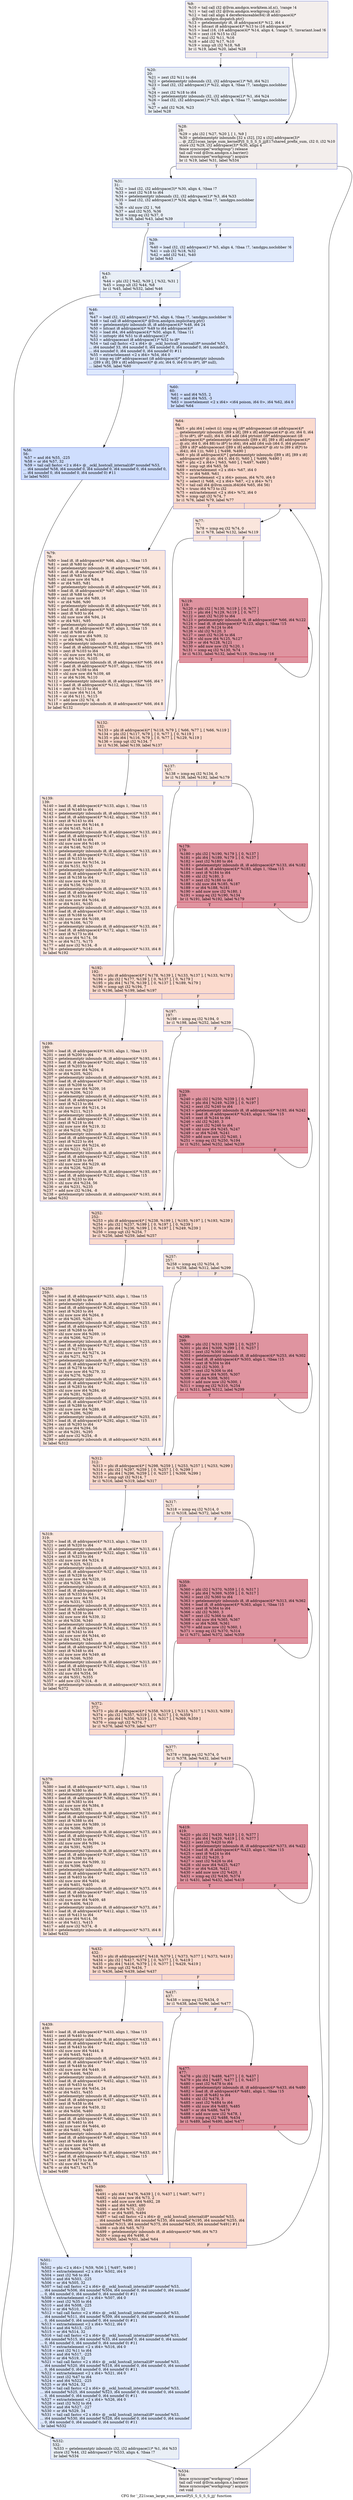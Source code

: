 digraph "CFG for '_Z21scan_large_sum_kernelPjS_S_S_S_S_jjj' function" {
	label="CFG for '_Z21scan_large_sum_kernelPjS_S_S_S_S_jjj' function";

	Node0x5ccd850 [shape=record,color="#3d50c3ff", style=filled, fillcolor="#e3d9d370",label="{%9:\l  %10 = tail call i32 @llvm.amdgcn.workitem.id.x(), !range !4\l  %11 = tail call i32 @llvm.amdgcn.workgroup.id.x()\l  %12 = tail call align 4 dereferenceable(64) i8 addrspace(4)*\l... @llvm.amdgcn.dispatch.ptr()\l  %13 = getelementptr i8, i8 addrspace(4)* %12, i64 4\l  %14 = bitcast i8 addrspace(4)* %13 to i16 addrspace(4)*\l  %15 = load i16, i16 addrspace(4)* %14, align 4, !range !5, !invariant.load !6\l  %16 = zext i16 %15 to i32\l  %17 = mul i32 %11, %16\l  %18 = add i32 %17, %10\l  %19 = icmp ult i32 %18, %8\l  br i1 %19, label %20, label %28\l|{<s0>T|<s1>F}}"];
	Node0x5ccd850:s0 -> Node0x5ccf860;
	Node0x5ccd850:s1 -> Node0x5ccf8f0;
	Node0x5ccf860 [shape=record,color="#3d50c3ff", style=filled, fillcolor="#cedaeb70",label="{%20:\l20:                                               \l  %21 = zext i32 %11 to i64\l  %22 = getelementptr inbounds i32, i32 addrspace(1)* %0, i64 %21\l  %23 = load i32, i32 addrspace(1)* %22, align 4, !tbaa !7, !amdgpu.noclobber\l... !6\l  %24 = zext i32 %18 to i64\l  %25 = getelementptr inbounds i32, i32 addrspace(1)* %1, i64 %24\l  %26 = load i32, i32 addrspace(1)* %25, align 4, !tbaa !7, !amdgpu.noclobber\l... !6\l  %27 = add i32 %26, %23\l  br label %28\l}"];
	Node0x5ccf860 -> Node0x5ccf8f0;
	Node0x5ccf8f0 [shape=record,color="#3d50c3ff", style=filled, fillcolor="#e3d9d370",label="{%28:\l28:                                               \l  %29 = phi i32 [ %27, %20 ], [ 1, %9 ]\l  %30 = getelementptr inbounds [32 x i32], [32 x i32] addrspace(3)*\l... @_ZZ21scan_large_sum_kernelPjS_S_S_S_S_jjjE17shared_prefix_sum, i32 0, i32 %10\l  store i32 %29, i32 addrspace(3)* %30, align 4\l  fence syncscope(\"workgroup\") release\l  tail call void @llvm.amdgcn.s.barrier()\l  fence syncscope(\"workgroup\") acquire\l  br i1 %19, label %31, label %534\l|{<s0>T|<s1>F}}"];
	Node0x5ccf8f0:s0 -> Node0x5cd11c0;
	Node0x5ccf8f0:s1 -> Node0x5cd1210;
	Node0x5cd11c0 [shape=record,color="#3d50c3ff", style=filled, fillcolor="#cedaeb70",label="{%31:\l31:                                               \l  %32 = load i32, i32 addrspace(3)* %30, align 4, !tbaa !7\l  %33 = zext i32 %18 to i64\l  %34 = getelementptr inbounds i32, i32 addrspace(1)* %3, i64 %33\l  %35 = load i32, i32 addrspace(1)* %34, align 4, !tbaa !7, !amdgpu.noclobber\l... !6\l  %36 = shl nuw i32 1, %6\l  %37 = and i32 %35, %36\l  %38 = icmp eq i32 %37, 0\l  br i1 %38, label %43, label %39\l|{<s0>T|<s1>F}}"];
	Node0x5cd11c0:s0 -> Node0x5cd1830;
	Node0x5cd11c0:s1 -> Node0x5cd18c0;
	Node0x5cd18c0 [shape=record,color="#3d50c3ff", style=filled, fillcolor="#bbd1f870",label="{%39:\l39:                                               \l  %40 = load i32, i32 addrspace(1)* %5, align 4, !tbaa !7, !amdgpu.noclobber !6\l  %41 = sub i32 %18, %32\l  %42 = add i32 %41, %40\l  br label %43\l}"];
	Node0x5cd18c0 -> Node0x5cd1830;
	Node0x5cd1830 [shape=record,color="#3d50c3ff", style=filled, fillcolor="#cedaeb70",label="{%43:\l43:                                               \l  %44 = phi i32 [ %42, %39 ], [ %32, %31 ]\l  %45 = icmp ult i32 %44, %8\l  br i1 %45, label %532, label %46\l|{<s0>T|<s1>F}}"];
	Node0x5cd1830:s0 -> Node0x5cd1ce0;
	Node0x5cd1830:s1 -> Node0x5cd1d30;
	Node0x5cd1d30 [shape=record,color="#3d50c3ff", style=filled, fillcolor="#b2ccfb70",label="{%46:\l46:                                               \l  %47 = load i32, i32 addrspace(1)* %5, align 4, !tbaa !7, !amdgpu.noclobber !6\l  %48 = tail call i8 addrspace(4)* @llvm.amdgcn.implicitarg.ptr()\l  %49 = getelementptr inbounds i8, i8 addrspace(4)* %48, i64 24\l  %50 = bitcast i8 addrspace(4)* %49 to i64 addrspace(4)*\l  %51 = load i64, i64 addrspace(4)* %50, align 8, !tbaa !11\l  %52 = inttoptr i64 %51 to i8 addrspace(1)*\l  %53 = addrspacecast i8 addrspace(1)* %52 to i8*\l  %54 = tail call fastcc \<2 x i64\> @__ockl_hostcall_internal(i8* noundef %53,\l... i64 noundef 33, i64 noundef 0, i64 noundef 0, i64 noundef 0, i64 noundef 0,\l... i64 noundef 0, i64 noundef 0, i64 noundef 0) #11\l  %55 = extractelement \<2 x i64\> %54, i64 0\l  br i1 icmp eq (i8* addrspacecast (i8 addrspace(4)* getelementptr inbounds\l... ([89 x i8], [89 x i8] addrspace(4)* @.str, i64 0, i64 0) to i8*), i8* null),\l... label %56, label %60\l|{<s0>T|<s1>F}}"];
	Node0x5cd1d30:s0 -> Node0x5cd2ce0;
	Node0x5cd1d30:s1 -> Node0x5cd36d0;
	Node0x5cd2ce0 [shape=record,color="#3d50c3ff", style=filled, fillcolor="#93b5fe70",label="{%56:\l56:                                               \l  %57 = and i64 %55, -225\l  %58 = or i64 %57, 32\l  %59 = tail call fastcc \<2 x i64\> @__ockl_hostcall_internal(i8* noundef %53,\l... i64 noundef %58, i64 noundef 0, i64 noundef 0, i64 noundef 0, i64 noundef 0,\l... i64 noundef 0, i64 noundef 0, i64 noundef 0) #11\l  br label %501\l}"];
	Node0x5cd2ce0 -> Node0x5cd3990;
	Node0x5cd36d0 [shape=record,color="#3d50c3ff", style=filled, fillcolor="#93b5fe70",label="{%60:\l60:                                               \l  %61 = and i64 %55, 2\l  %62 = and i64 %55, -3\l  %63 = insertelement \<2 x i64\> \<i64 poison, i64 0\>, i64 %62, i64 0\l  br label %64\l}"];
	Node0x5cd36d0 -> Node0x5cd4530;
	Node0x5cd4530 [shape=record,color="#3d50c3ff", style=filled, fillcolor="#f7ac8e70",label="{%64:\l64:                                               \l  %65 = phi i64 [ select (i1 icmp eq (i8* addrspacecast (i8 addrspace(4)*\l... getelementptr inbounds ([89 x i8], [89 x i8] addrspace(4)* @.str, i64 0, i64\l... 0) to i8*), i8* null), i64 0, i64 add (i64 ptrtoint (i8* addrspacecast (i8\l... addrspace(4)* getelementptr inbounds ([89 x i8], [89 x i8] addrspace(4)*\l... @.str, i64 0, i64 88) to i8*) to i64), i64 add (i64 sub (i64 0, i64 ptrtoint\l... ([89 x i8]* addrspacecast ([89 x i8] addrspace(4)* @.str to [89 x i8]*) to\l... i64)), i64 1))), %60 ], [ %498, %490 ]\l  %66 = phi i8 addrspace(4)* [ getelementptr inbounds ([89 x i8], [89 x i8]\l... addrspace(4)* @.str, i64 0, i64 0), %60 ], [ %499, %490 ]\l  %67 = phi \<2 x i64\> [ %63, %60 ], [ %497, %490 ]\l  %68 = icmp ugt i64 %65, 56\l  %69 = extractelement \<2 x i64\> %67, i64 0\l  %70 = or i64 %69, %61\l  %71 = insertelement \<2 x i64\> poison, i64 %70, i64 0\l  %72 = select i1 %68, \<2 x i64\> %67, \<2 x i64\> %71\l  %73 = tail call i64 @llvm.umin.i64(i64 %65, i64 56)\l  %74 = trunc i64 %73 to i32\l  %75 = extractelement \<2 x i64\> %72, i64 0\l  %76 = icmp ugt i32 %74, 7\l  br i1 %76, label %79, label %77\l|{<s0>T|<s1>F}}"];
	Node0x5cd4530:s0 -> Node0x5cd56b0;
	Node0x5cd4530:s1 -> Node0x5cd5740;
	Node0x5cd5740 [shape=record,color="#3d50c3ff", style=filled, fillcolor="#f3c7b170",label="{%77:\l77:                                               \l  %78 = icmp eq i32 %74, 0\l  br i1 %78, label %132, label %119\l|{<s0>T|<s1>F}}"];
	Node0x5cd5740:s0 -> Node0x5cd5910;
	Node0x5cd5740:s1 -> Node0x5cd5960;
	Node0x5cd56b0 [shape=record,color="#3d50c3ff", style=filled, fillcolor="#f3c7b170",label="{%79:\l79:                                               \l  %80 = load i8, i8 addrspace(4)* %66, align 1, !tbaa !15\l  %81 = zext i8 %80 to i64\l  %82 = getelementptr inbounds i8, i8 addrspace(4)* %66, i64 1\l  %83 = load i8, i8 addrspace(4)* %82, align 1, !tbaa !15\l  %84 = zext i8 %83 to i64\l  %85 = shl nuw nsw i64 %84, 8\l  %86 = or i64 %85, %81\l  %87 = getelementptr inbounds i8, i8 addrspace(4)* %66, i64 2\l  %88 = load i8, i8 addrspace(4)* %87, align 1, !tbaa !15\l  %89 = zext i8 %88 to i64\l  %90 = shl nuw nsw i64 %89, 16\l  %91 = or i64 %86, %90\l  %92 = getelementptr inbounds i8, i8 addrspace(4)* %66, i64 3\l  %93 = load i8, i8 addrspace(4)* %92, align 1, !tbaa !15\l  %94 = zext i8 %93 to i64\l  %95 = shl nuw nsw i64 %94, 24\l  %96 = or i64 %91, %95\l  %97 = getelementptr inbounds i8, i8 addrspace(4)* %66, i64 4\l  %98 = load i8, i8 addrspace(4)* %97, align 1, !tbaa !15\l  %99 = zext i8 %98 to i64\l  %100 = shl nuw nsw i64 %99, 32\l  %101 = or i64 %96, %100\l  %102 = getelementptr inbounds i8, i8 addrspace(4)* %66, i64 5\l  %103 = load i8, i8 addrspace(4)* %102, align 1, !tbaa !15\l  %104 = zext i8 %103 to i64\l  %105 = shl nuw nsw i64 %104, 40\l  %106 = or i64 %101, %105\l  %107 = getelementptr inbounds i8, i8 addrspace(4)* %66, i64 6\l  %108 = load i8, i8 addrspace(4)* %107, align 1, !tbaa !15\l  %109 = zext i8 %108 to i64\l  %110 = shl nuw nsw i64 %109, 48\l  %111 = or i64 %106, %110\l  %112 = getelementptr inbounds i8, i8 addrspace(4)* %66, i64 7\l  %113 = load i8, i8 addrspace(4)* %112, align 1, !tbaa !15\l  %114 = zext i8 %113 to i64\l  %115 = shl nuw i64 %114, 56\l  %116 = or i64 %111, %115\l  %117 = add nsw i32 %74, -8\l  %118 = getelementptr inbounds i8, i8 addrspace(4)* %66, i64 8\l  br label %132\l}"];
	Node0x5cd56b0 -> Node0x5cd5910;
	Node0x5cd5960 [shape=record,color="#b70d28ff", style=filled, fillcolor="#b70d2870",label="{%119:\l119:                                              \l  %120 = phi i32 [ %130, %119 ], [ 0, %77 ]\l  %121 = phi i64 [ %129, %119 ], [ 0, %77 ]\l  %122 = zext i32 %120 to i64\l  %123 = getelementptr inbounds i8, i8 addrspace(4)* %66, i64 %122\l  %124 = load i8, i8 addrspace(4)* %123, align 1, !tbaa !15\l  %125 = zext i8 %124 to i64\l  %126 = shl i32 %120, 3\l  %127 = zext i32 %126 to i64\l  %128 = shl nuw i64 %125, %127\l  %129 = or i64 %128, %121\l  %130 = add nuw nsw i32 %120, 1\l  %131 = icmp eq i32 %130, %74\l  br i1 %131, label %132, label %119, !llvm.loop !16\l|{<s0>T|<s1>F}}"];
	Node0x5cd5960:s0 -> Node0x5cd5910;
	Node0x5cd5960:s1 -> Node0x5cd5960;
	Node0x5cd5910 [shape=record,color="#3d50c3ff", style=filled, fillcolor="#f7ac8e70",label="{%132:\l132:                                              \l  %133 = phi i8 addrspace(4)* [ %118, %79 ], [ %66, %77 ], [ %66, %119 ]\l  %134 = phi i32 [ %117, %79 ], [ 0, %77 ], [ 0, %119 ]\l  %135 = phi i64 [ %116, %79 ], [ 0, %77 ], [ %129, %119 ]\l  %136 = icmp ugt i32 %134, 7\l  br i1 %136, label %139, label %137\l|{<s0>T|<s1>F}}"];
	Node0x5cd5910:s0 -> Node0x5cd8820;
	Node0x5cd5910:s1 -> Node0x5cd8870;
	Node0x5cd8870 [shape=record,color="#3d50c3ff", style=filled, fillcolor="#f3c7b170",label="{%137:\l137:                                              \l  %138 = icmp eq i32 %134, 0\l  br i1 %138, label %192, label %179\l|{<s0>T|<s1>F}}"];
	Node0x5cd8870:s0 -> Node0x5cd8a40;
	Node0x5cd8870:s1 -> Node0x5cd8a90;
	Node0x5cd8820 [shape=record,color="#3d50c3ff", style=filled, fillcolor="#f3c7b170",label="{%139:\l139:                                              \l  %140 = load i8, i8 addrspace(4)* %133, align 1, !tbaa !15\l  %141 = zext i8 %140 to i64\l  %142 = getelementptr inbounds i8, i8 addrspace(4)* %133, i64 1\l  %143 = load i8, i8 addrspace(4)* %142, align 1, !tbaa !15\l  %144 = zext i8 %143 to i64\l  %145 = shl nuw nsw i64 %144, 8\l  %146 = or i64 %145, %141\l  %147 = getelementptr inbounds i8, i8 addrspace(4)* %133, i64 2\l  %148 = load i8, i8 addrspace(4)* %147, align 1, !tbaa !15\l  %149 = zext i8 %148 to i64\l  %150 = shl nuw nsw i64 %149, 16\l  %151 = or i64 %146, %150\l  %152 = getelementptr inbounds i8, i8 addrspace(4)* %133, i64 3\l  %153 = load i8, i8 addrspace(4)* %152, align 1, !tbaa !15\l  %154 = zext i8 %153 to i64\l  %155 = shl nuw nsw i64 %154, 24\l  %156 = or i64 %151, %155\l  %157 = getelementptr inbounds i8, i8 addrspace(4)* %133, i64 4\l  %158 = load i8, i8 addrspace(4)* %157, align 1, !tbaa !15\l  %159 = zext i8 %158 to i64\l  %160 = shl nuw nsw i64 %159, 32\l  %161 = or i64 %156, %160\l  %162 = getelementptr inbounds i8, i8 addrspace(4)* %133, i64 5\l  %163 = load i8, i8 addrspace(4)* %162, align 1, !tbaa !15\l  %164 = zext i8 %163 to i64\l  %165 = shl nuw nsw i64 %164, 40\l  %166 = or i64 %161, %165\l  %167 = getelementptr inbounds i8, i8 addrspace(4)* %133, i64 6\l  %168 = load i8, i8 addrspace(4)* %167, align 1, !tbaa !15\l  %169 = zext i8 %168 to i64\l  %170 = shl nuw nsw i64 %169, 48\l  %171 = or i64 %166, %170\l  %172 = getelementptr inbounds i8, i8 addrspace(4)* %133, i64 7\l  %173 = load i8, i8 addrspace(4)* %172, align 1, !tbaa !15\l  %174 = zext i8 %173 to i64\l  %175 = shl nuw i64 %174, 56\l  %176 = or i64 %171, %175\l  %177 = add nsw i32 %134, -8\l  %178 = getelementptr inbounds i8, i8 addrspace(4)* %133, i64 8\l  br label %192\l}"];
	Node0x5cd8820 -> Node0x5cd8a40;
	Node0x5cd8a90 [shape=record,color="#b70d28ff", style=filled, fillcolor="#b70d2870",label="{%179:\l179:                                              \l  %180 = phi i32 [ %190, %179 ], [ 0, %137 ]\l  %181 = phi i64 [ %189, %179 ], [ 0, %137 ]\l  %182 = zext i32 %180 to i64\l  %183 = getelementptr inbounds i8, i8 addrspace(4)* %133, i64 %182\l  %184 = load i8, i8 addrspace(4)* %183, align 1, !tbaa !15\l  %185 = zext i8 %184 to i64\l  %186 = shl i32 %180, 3\l  %187 = zext i32 %186 to i64\l  %188 = shl nuw i64 %185, %187\l  %189 = or i64 %188, %181\l  %190 = add nuw nsw i32 %180, 1\l  %191 = icmp eq i32 %190, %134\l  br i1 %191, label %192, label %179\l|{<s0>T|<s1>F}}"];
	Node0x5cd8a90:s0 -> Node0x5cd8a40;
	Node0x5cd8a90:s1 -> Node0x5cd8a90;
	Node0x5cd8a40 [shape=record,color="#3d50c3ff", style=filled, fillcolor="#f7ac8e70",label="{%192:\l192:                                              \l  %193 = phi i8 addrspace(4)* [ %178, %139 ], [ %133, %137 ], [ %133, %179 ]\l  %194 = phi i32 [ %177, %139 ], [ 0, %137 ], [ 0, %179 ]\l  %195 = phi i64 [ %176, %139 ], [ 0, %137 ], [ %189, %179 ]\l  %196 = icmp ugt i32 %194, 7\l  br i1 %196, label %199, label %197\l|{<s0>T|<s1>F}}"];
	Node0x5cd8a40:s0 -> Node0x5cdab20;
	Node0x5cd8a40:s1 -> Node0x5cdab70;
	Node0x5cdab70 [shape=record,color="#3d50c3ff", style=filled, fillcolor="#f3c7b170",label="{%197:\l197:                                              \l  %198 = icmp eq i32 %194, 0\l  br i1 %198, label %252, label %239\l|{<s0>T|<s1>F}}"];
	Node0x5cdab70:s0 -> Node0x5cdad00;
	Node0x5cdab70:s1 -> Node0x5cdad50;
	Node0x5cdab20 [shape=record,color="#3d50c3ff", style=filled, fillcolor="#f3c7b170",label="{%199:\l199:                                              \l  %200 = load i8, i8 addrspace(4)* %193, align 1, !tbaa !15\l  %201 = zext i8 %200 to i64\l  %202 = getelementptr inbounds i8, i8 addrspace(4)* %193, i64 1\l  %203 = load i8, i8 addrspace(4)* %202, align 1, !tbaa !15\l  %204 = zext i8 %203 to i64\l  %205 = shl nuw nsw i64 %204, 8\l  %206 = or i64 %205, %201\l  %207 = getelementptr inbounds i8, i8 addrspace(4)* %193, i64 2\l  %208 = load i8, i8 addrspace(4)* %207, align 1, !tbaa !15\l  %209 = zext i8 %208 to i64\l  %210 = shl nuw nsw i64 %209, 16\l  %211 = or i64 %206, %210\l  %212 = getelementptr inbounds i8, i8 addrspace(4)* %193, i64 3\l  %213 = load i8, i8 addrspace(4)* %212, align 1, !tbaa !15\l  %214 = zext i8 %213 to i64\l  %215 = shl nuw nsw i64 %214, 24\l  %216 = or i64 %211, %215\l  %217 = getelementptr inbounds i8, i8 addrspace(4)* %193, i64 4\l  %218 = load i8, i8 addrspace(4)* %217, align 1, !tbaa !15\l  %219 = zext i8 %218 to i64\l  %220 = shl nuw nsw i64 %219, 32\l  %221 = or i64 %216, %220\l  %222 = getelementptr inbounds i8, i8 addrspace(4)* %193, i64 5\l  %223 = load i8, i8 addrspace(4)* %222, align 1, !tbaa !15\l  %224 = zext i8 %223 to i64\l  %225 = shl nuw nsw i64 %224, 40\l  %226 = or i64 %221, %225\l  %227 = getelementptr inbounds i8, i8 addrspace(4)* %193, i64 6\l  %228 = load i8, i8 addrspace(4)* %227, align 1, !tbaa !15\l  %229 = zext i8 %228 to i64\l  %230 = shl nuw nsw i64 %229, 48\l  %231 = or i64 %226, %230\l  %232 = getelementptr inbounds i8, i8 addrspace(4)* %193, i64 7\l  %233 = load i8, i8 addrspace(4)* %232, align 1, !tbaa !15\l  %234 = zext i8 %233 to i64\l  %235 = shl nuw i64 %234, 56\l  %236 = or i64 %231, %235\l  %237 = add nsw i32 %194, -8\l  %238 = getelementptr inbounds i8, i8 addrspace(4)* %193, i64 8\l  br label %252\l}"];
	Node0x5cdab20 -> Node0x5cdad00;
	Node0x5cdad50 [shape=record,color="#b70d28ff", style=filled, fillcolor="#b70d2870",label="{%239:\l239:                                              \l  %240 = phi i32 [ %250, %239 ], [ 0, %197 ]\l  %241 = phi i64 [ %249, %239 ], [ 0, %197 ]\l  %242 = zext i32 %240 to i64\l  %243 = getelementptr inbounds i8, i8 addrspace(4)* %193, i64 %242\l  %244 = load i8, i8 addrspace(4)* %243, align 1, !tbaa !15\l  %245 = zext i8 %244 to i64\l  %246 = shl i32 %240, 3\l  %247 = zext i32 %246 to i64\l  %248 = shl nuw i64 %245, %247\l  %249 = or i64 %248, %241\l  %250 = add nuw nsw i32 %240, 1\l  %251 = icmp eq i32 %250, %194\l  br i1 %251, label %252, label %239\l|{<s0>T|<s1>F}}"];
	Node0x5cdad50:s0 -> Node0x5cdad00;
	Node0x5cdad50:s1 -> Node0x5cdad50;
	Node0x5cdad00 [shape=record,color="#3d50c3ff", style=filled, fillcolor="#f7ac8e70",label="{%252:\l252:                                              \l  %253 = phi i8 addrspace(4)* [ %238, %199 ], [ %193, %197 ], [ %193, %239 ]\l  %254 = phi i32 [ %237, %199 ], [ 0, %197 ], [ 0, %239 ]\l  %255 = phi i64 [ %236, %199 ], [ 0, %197 ], [ %249, %239 ]\l  %256 = icmp ugt i32 %254, 7\l  br i1 %256, label %259, label %257\l|{<s0>T|<s1>F}}"];
	Node0x5cdad00:s0 -> Node0x5cd7de0;
	Node0x5cdad00:s1 -> Node0x5cd7e30;
	Node0x5cd7e30 [shape=record,color="#3d50c3ff", style=filled, fillcolor="#f3c7b170",label="{%257:\l257:                                              \l  %258 = icmp eq i32 %254, 0\l  br i1 %258, label %312, label %299\l|{<s0>T|<s1>F}}"];
	Node0x5cd7e30:s0 -> Node0x5cd7fc0;
	Node0x5cd7e30:s1 -> Node0x5cd8010;
	Node0x5cd7de0 [shape=record,color="#3d50c3ff", style=filled, fillcolor="#f3c7b170",label="{%259:\l259:                                              \l  %260 = load i8, i8 addrspace(4)* %253, align 1, !tbaa !15\l  %261 = zext i8 %260 to i64\l  %262 = getelementptr inbounds i8, i8 addrspace(4)* %253, i64 1\l  %263 = load i8, i8 addrspace(4)* %262, align 1, !tbaa !15\l  %264 = zext i8 %263 to i64\l  %265 = shl nuw nsw i64 %264, 8\l  %266 = or i64 %265, %261\l  %267 = getelementptr inbounds i8, i8 addrspace(4)* %253, i64 2\l  %268 = load i8, i8 addrspace(4)* %267, align 1, !tbaa !15\l  %269 = zext i8 %268 to i64\l  %270 = shl nuw nsw i64 %269, 16\l  %271 = or i64 %266, %270\l  %272 = getelementptr inbounds i8, i8 addrspace(4)* %253, i64 3\l  %273 = load i8, i8 addrspace(4)* %272, align 1, !tbaa !15\l  %274 = zext i8 %273 to i64\l  %275 = shl nuw nsw i64 %274, 24\l  %276 = or i64 %271, %275\l  %277 = getelementptr inbounds i8, i8 addrspace(4)* %253, i64 4\l  %278 = load i8, i8 addrspace(4)* %277, align 1, !tbaa !15\l  %279 = zext i8 %278 to i64\l  %280 = shl nuw nsw i64 %279, 32\l  %281 = or i64 %276, %280\l  %282 = getelementptr inbounds i8, i8 addrspace(4)* %253, i64 5\l  %283 = load i8, i8 addrspace(4)* %282, align 1, !tbaa !15\l  %284 = zext i8 %283 to i64\l  %285 = shl nuw nsw i64 %284, 40\l  %286 = or i64 %281, %285\l  %287 = getelementptr inbounds i8, i8 addrspace(4)* %253, i64 6\l  %288 = load i8, i8 addrspace(4)* %287, align 1, !tbaa !15\l  %289 = zext i8 %288 to i64\l  %290 = shl nuw nsw i64 %289, 48\l  %291 = or i64 %286, %290\l  %292 = getelementptr inbounds i8, i8 addrspace(4)* %253, i64 7\l  %293 = load i8, i8 addrspace(4)* %292, align 1, !tbaa !15\l  %294 = zext i8 %293 to i64\l  %295 = shl nuw i64 %294, 56\l  %296 = or i64 %291, %295\l  %297 = add nsw i32 %254, -8\l  %298 = getelementptr inbounds i8, i8 addrspace(4)* %253, i64 8\l  br label %312\l}"];
	Node0x5cd7de0 -> Node0x5cd7fc0;
	Node0x5cd8010 [shape=record,color="#b70d28ff", style=filled, fillcolor="#b70d2870",label="{%299:\l299:                                              \l  %300 = phi i32 [ %310, %299 ], [ 0, %257 ]\l  %301 = phi i64 [ %309, %299 ], [ 0, %257 ]\l  %302 = zext i32 %300 to i64\l  %303 = getelementptr inbounds i8, i8 addrspace(4)* %253, i64 %302\l  %304 = load i8, i8 addrspace(4)* %303, align 1, !tbaa !15\l  %305 = zext i8 %304 to i64\l  %306 = shl i32 %300, 3\l  %307 = zext i32 %306 to i64\l  %308 = shl nuw i64 %305, %307\l  %309 = or i64 %308, %301\l  %310 = add nuw nsw i32 %300, 1\l  %311 = icmp eq i32 %310, %254\l  br i1 %311, label %312, label %299\l|{<s0>T|<s1>F}}"];
	Node0x5cd8010:s0 -> Node0x5cd7fc0;
	Node0x5cd8010:s1 -> Node0x5cd8010;
	Node0x5cd7fc0 [shape=record,color="#3d50c3ff", style=filled, fillcolor="#f7ac8e70",label="{%312:\l312:                                              \l  %313 = phi i8 addrspace(4)* [ %298, %259 ], [ %253, %257 ], [ %253, %299 ]\l  %314 = phi i32 [ %297, %259 ], [ 0, %257 ], [ 0, %299 ]\l  %315 = phi i64 [ %296, %259 ], [ 0, %257 ], [ %309, %299 ]\l  %316 = icmp ugt i32 %314, 7\l  br i1 %316, label %319, label %317\l|{<s0>T|<s1>F}}"];
	Node0x5cd7fc0:s0 -> Node0x5cdf7c0;
	Node0x5cd7fc0:s1 -> Node0x5cdf810;
	Node0x5cdf810 [shape=record,color="#3d50c3ff", style=filled, fillcolor="#f3c7b170",label="{%317:\l317:                                              \l  %318 = icmp eq i32 %314, 0\l  br i1 %318, label %372, label %359\l|{<s0>T|<s1>F}}"];
	Node0x5cdf810:s0 -> Node0x5cdf9a0;
	Node0x5cdf810:s1 -> Node0x5cdf9f0;
	Node0x5cdf7c0 [shape=record,color="#3d50c3ff", style=filled, fillcolor="#f3c7b170",label="{%319:\l319:                                              \l  %320 = load i8, i8 addrspace(4)* %313, align 1, !tbaa !15\l  %321 = zext i8 %320 to i64\l  %322 = getelementptr inbounds i8, i8 addrspace(4)* %313, i64 1\l  %323 = load i8, i8 addrspace(4)* %322, align 1, !tbaa !15\l  %324 = zext i8 %323 to i64\l  %325 = shl nuw nsw i64 %324, 8\l  %326 = or i64 %325, %321\l  %327 = getelementptr inbounds i8, i8 addrspace(4)* %313, i64 2\l  %328 = load i8, i8 addrspace(4)* %327, align 1, !tbaa !15\l  %329 = zext i8 %328 to i64\l  %330 = shl nuw nsw i64 %329, 16\l  %331 = or i64 %326, %330\l  %332 = getelementptr inbounds i8, i8 addrspace(4)* %313, i64 3\l  %333 = load i8, i8 addrspace(4)* %332, align 1, !tbaa !15\l  %334 = zext i8 %333 to i64\l  %335 = shl nuw nsw i64 %334, 24\l  %336 = or i64 %331, %335\l  %337 = getelementptr inbounds i8, i8 addrspace(4)* %313, i64 4\l  %338 = load i8, i8 addrspace(4)* %337, align 1, !tbaa !15\l  %339 = zext i8 %338 to i64\l  %340 = shl nuw nsw i64 %339, 32\l  %341 = or i64 %336, %340\l  %342 = getelementptr inbounds i8, i8 addrspace(4)* %313, i64 5\l  %343 = load i8, i8 addrspace(4)* %342, align 1, !tbaa !15\l  %344 = zext i8 %343 to i64\l  %345 = shl nuw nsw i64 %344, 40\l  %346 = or i64 %341, %345\l  %347 = getelementptr inbounds i8, i8 addrspace(4)* %313, i64 6\l  %348 = load i8, i8 addrspace(4)* %347, align 1, !tbaa !15\l  %349 = zext i8 %348 to i64\l  %350 = shl nuw nsw i64 %349, 48\l  %351 = or i64 %346, %350\l  %352 = getelementptr inbounds i8, i8 addrspace(4)* %313, i64 7\l  %353 = load i8, i8 addrspace(4)* %352, align 1, !tbaa !15\l  %354 = zext i8 %353 to i64\l  %355 = shl nuw i64 %354, 56\l  %356 = or i64 %351, %355\l  %357 = add nsw i32 %314, -8\l  %358 = getelementptr inbounds i8, i8 addrspace(4)* %313, i64 8\l  br label %372\l}"];
	Node0x5cdf7c0 -> Node0x5cdf9a0;
	Node0x5cdf9f0 [shape=record,color="#b70d28ff", style=filled, fillcolor="#b70d2870",label="{%359:\l359:                                              \l  %360 = phi i32 [ %370, %359 ], [ 0, %317 ]\l  %361 = phi i64 [ %369, %359 ], [ 0, %317 ]\l  %362 = zext i32 %360 to i64\l  %363 = getelementptr inbounds i8, i8 addrspace(4)* %313, i64 %362\l  %364 = load i8, i8 addrspace(4)* %363, align 1, !tbaa !15\l  %365 = zext i8 %364 to i64\l  %366 = shl i32 %360, 3\l  %367 = zext i32 %366 to i64\l  %368 = shl nuw i64 %365, %367\l  %369 = or i64 %368, %361\l  %370 = add nuw nsw i32 %360, 1\l  %371 = icmp eq i32 %370, %314\l  br i1 %371, label %372, label %359\l|{<s0>T|<s1>F}}"];
	Node0x5cdf9f0:s0 -> Node0x5cdf9a0;
	Node0x5cdf9f0:s1 -> Node0x5cdf9f0;
	Node0x5cdf9a0 [shape=record,color="#3d50c3ff", style=filled, fillcolor="#f7ac8e70",label="{%372:\l372:                                              \l  %373 = phi i8 addrspace(4)* [ %358, %319 ], [ %313, %317 ], [ %313, %359 ]\l  %374 = phi i32 [ %357, %319 ], [ 0, %317 ], [ 0, %359 ]\l  %375 = phi i64 [ %356, %319 ], [ 0, %317 ], [ %369, %359 ]\l  %376 = icmp ugt i32 %374, 7\l  br i1 %376, label %379, label %377\l|{<s0>T|<s1>F}}"];
	Node0x5cdf9a0:s0 -> Node0x5ce2420;
	Node0x5cdf9a0:s1 -> Node0x5ce2470;
	Node0x5ce2470 [shape=record,color="#3d50c3ff", style=filled, fillcolor="#f3c7b170",label="{%377:\l377:                                              \l  %378 = icmp eq i32 %374, 0\l  br i1 %378, label %432, label %419\l|{<s0>T|<s1>F}}"];
	Node0x5ce2470:s0 -> Node0x5ce2600;
	Node0x5ce2470:s1 -> Node0x5ce2650;
	Node0x5ce2420 [shape=record,color="#3d50c3ff", style=filled, fillcolor="#f3c7b170",label="{%379:\l379:                                              \l  %380 = load i8, i8 addrspace(4)* %373, align 1, !tbaa !15\l  %381 = zext i8 %380 to i64\l  %382 = getelementptr inbounds i8, i8 addrspace(4)* %373, i64 1\l  %383 = load i8, i8 addrspace(4)* %382, align 1, !tbaa !15\l  %384 = zext i8 %383 to i64\l  %385 = shl nuw nsw i64 %384, 8\l  %386 = or i64 %385, %381\l  %387 = getelementptr inbounds i8, i8 addrspace(4)* %373, i64 2\l  %388 = load i8, i8 addrspace(4)* %387, align 1, !tbaa !15\l  %389 = zext i8 %388 to i64\l  %390 = shl nuw nsw i64 %389, 16\l  %391 = or i64 %386, %390\l  %392 = getelementptr inbounds i8, i8 addrspace(4)* %373, i64 3\l  %393 = load i8, i8 addrspace(4)* %392, align 1, !tbaa !15\l  %394 = zext i8 %393 to i64\l  %395 = shl nuw nsw i64 %394, 24\l  %396 = or i64 %391, %395\l  %397 = getelementptr inbounds i8, i8 addrspace(4)* %373, i64 4\l  %398 = load i8, i8 addrspace(4)* %397, align 1, !tbaa !15\l  %399 = zext i8 %398 to i64\l  %400 = shl nuw nsw i64 %399, 32\l  %401 = or i64 %396, %400\l  %402 = getelementptr inbounds i8, i8 addrspace(4)* %373, i64 5\l  %403 = load i8, i8 addrspace(4)* %402, align 1, !tbaa !15\l  %404 = zext i8 %403 to i64\l  %405 = shl nuw nsw i64 %404, 40\l  %406 = or i64 %401, %405\l  %407 = getelementptr inbounds i8, i8 addrspace(4)* %373, i64 6\l  %408 = load i8, i8 addrspace(4)* %407, align 1, !tbaa !15\l  %409 = zext i8 %408 to i64\l  %410 = shl nuw nsw i64 %409, 48\l  %411 = or i64 %406, %410\l  %412 = getelementptr inbounds i8, i8 addrspace(4)* %373, i64 7\l  %413 = load i8, i8 addrspace(4)* %412, align 1, !tbaa !15\l  %414 = zext i8 %413 to i64\l  %415 = shl nuw i64 %414, 56\l  %416 = or i64 %411, %415\l  %417 = add nsw i32 %374, -8\l  %418 = getelementptr inbounds i8, i8 addrspace(4)* %373, i64 8\l  br label %432\l}"];
	Node0x5ce2420 -> Node0x5ce2600;
	Node0x5ce2650 [shape=record,color="#b70d28ff", style=filled, fillcolor="#b70d2870",label="{%419:\l419:                                              \l  %420 = phi i32 [ %430, %419 ], [ 0, %377 ]\l  %421 = phi i64 [ %429, %419 ], [ 0, %377 ]\l  %422 = zext i32 %420 to i64\l  %423 = getelementptr inbounds i8, i8 addrspace(4)* %373, i64 %422\l  %424 = load i8, i8 addrspace(4)* %423, align 1, !tbaa !15\l  %425 = zext i8 %424 to i64\l  %426 = shl i32 %420, 3\l  %427 = zext i32 %426 to i64\l  %428 = shl nuw i64 %425, %427\l  %429 = or i64 %428, %421\l  %430 = add nuw nsw i32 %420, 1\l  %431 = icmp eq i32 %430, %374\l  br i1 %431, label %432, label %419\l|{<s0>T|<s1>F}}"];
	Node0x5ce2650:s0 -> Node0x5ce2600;
	Node0x5ce2650:s1 -> Node0x5ce2650;
	Node0x5ce2600 [shape=record,color="#3d50c3ff", style=filled, fillcolor="#f7ac8e70",label="{%432:\l432:                                              \l  %433 = phi i8 addrspace(4)* [ %418, %379 ], [ %373, %377 ], [ %373, %419 ]\l  %434 = phi i32 [ %417, %379 ], [ 0, %377 ], [ 0, %419 ]\l  %435 = phi i64 [ %416, %379 ], [ 0, %377 ], [ %429, %419 ]\l  %436 = icmp ugt i32 %434, 7\l  br i1 %436, label %439, label %437\l|{<s0>T|<s1>F}}"];
	Node0x5ce2600:s0 -> Node0x5ce4c80;
	Node0x5ce2600:s1 -> Node0x5ce4cd0;
	Node0x5ce4cd0 [shape=record,color="#3d50c3ff", style=filled, fillcolor="#f3c7b170",label="{%437:\l437:                                              \l  %438 = icmp eq i32 %434, 0\l  br i1 %438, label %490, label %477\l|{<s0>T|<s1>F}}"];
	Node0x5ce4cd0:s0 -> Node0x5cd4be0;
	Node0x5ce4cd0:s1 -> Node0x5ce4e60;
	Node0x5ce4c80 [shape=record,color="#3d50c3ff", style=filled, fillcolor="#f3c7b170",label="{%439:\l439:                                              \l  %440 = load i8, i8 addrspace(4)* %433, align 1, !tbaa !15\l  %441 = zext i8 %440 to i64\l  %442 = getelementptr inbounds i8, i8 addrspace(4)* %433, i64 1\l  %443 = load i8, i8 addrspace(4)* %442, align 1, !tbaa !15\l  %444 = zext i8 %443 to i64\l  %445 = shl nuw nsw i64 %444, 8\l  %446 = or i64 %445, %441\l  %447 = getelementptr inbounds i8, i8 addrspace(4)* %433, i64 2\l  %448 = load i8, i8 addrspace(4)* %447, align 1, !tbaa !15\l  %449 = zext i8 %448 to i64\l  %450 = shl nuw nsw i64 %449, 16\l  %451 = or i64 %446, %450\l  %452 = getelementptr inbounds i8, i8 addrspace(4)* %433, i64 3\l  %453 = load i8, i8 addrspace(4)* %452, align 1, !tbaa !15\l  %454 = zext i8 %453 to i64\l  %455 = shl nuw nsw i64 %454, 24\l  %456 = or i64 %451, %455\l  %457 = getelementptr inbounds i8, i8 addrspace(4)* %433, i64 4\l  %458 = load i8, i8 addrspace(4)* %457, align 1, !tbaa !15\l  %459 = zext i8 %458 to i64\l  %460 = shl nuw nsw i64 %459, 32\l  %461 = or i64 %456, %460\l  %462 = getelementptr inbounds i8, i8 addrspace(4)* %433, i64 5\l  %463 = load i8, i8 addrspace(4)* %462, align 1, !tbaa !15\l  %464 = zext i8 %463 to i64\l  %465 = shl nuw nsw i64 %464, 40\l  %466 = or i64 %461, %465\l  %467 = getelementptr inbounds i8, i8 addrspace(4)* %433, i64 6\l  %468 = load i8, i8 addrspace(4)* %467, align 1, !tbaa !15\l  %469 = zext i8 %468 to i64\l  %470 = shl nuw nsw i64 %469, 48\l  %471 = or i64 %466, %470\l  %472 = getelementptr inbounds i8, i8 addrspace(4)* %433, i64 7\l  %473 = load i8, i8 addrspace(4)* %472, align 1, !tbaa !15\l  %474 = zext i8 %473 to i64\l  %475 = shl nuw i64 %474, 56\l  %476 = or i64 %471, %475\l  br label %490\l}"];
	Node0x5ce4c80 -> Node0x5cd4be0;
	Node0x5ce4e60 [shape=record,color="#b70d28ff", style=filled, fillcolor="#b70d2870",label="{%477:\l477:                                              \l  %478 = phi i32 [ %488, %477 ], [ 0, %437 ]\l  %479 = phi i64 [ %487, %477 ], [ 0, %437 ]\l  %480 = zext i32 %478 to i64\l  %481 = getelementptr inbounds i8, i8 addrspace(4)* %433, i64 %480\l  %482 = load i8, i8 addrspace(4)* %481, align 1, !tbaa !15\l  %483 = zext i8 %482 to i64\l  %484 = shl i32 %478, 3\l  %485 = zext i32 %484 to i64\l  %486 = shl nuw i64 %483, %485\l  %487 = or i64 %486, %479\l  %488 = add nuw nsw i32 %478, 1\l  %489 = icmp eq i32 %488, %434\l  br i1 %489, label %490, label %477\l|{<s0>T|<s1>F}}"];
	Node0x5ce4e60:s0 -> Node0x5cd4be0;
	Node0x5ce4e60:s1 -> Node0x5ce4e60;
	Node0x5cd4be0 [shape=record,color="#3d50c3ff", style=filled, fillcolor="#f7ac8e70",label="{%490:\l490:                                              \l  %491 = phi i64 [ %476, %439 ], [ 0, %437 ], [ %487, %477 ]\l  %492 = shl nuw nsw i64 %73, 2\l  %493 = add nuw nsw i64 %492, 28\l  %494 = and i64 %493, 480\l  %495 = and i64 %75, -225\l  %496 = or i64 %495, %494\l  %497 = tail call fastcc \<2 x i64\> @__ockl_hostcall_internal(i8* noundef %53,\l... i64 noundef %496, i64 noundef %135, i64 noundef %195, i64 noundef %255, i64\l... noundef %315, i64 noundef %375, i64 noundef %435, i64 noundef %491) #11\l  %498 = sub i64 %65, %73\l  %499 = getelementptr inbounds i8, i8 addrspace(4)* %66, i64 %73\l  %500 = icmp eq i64 %498, 0\l  br i1 %500, label %501, label %64\l|{<s0>T|<s1>F}}"];
	Node0x5cd4be0:s0 -> Node0x5cd3990;
	Node0x5cd4be0:s1 -> Node0x5cd4530;
	Node0x5cd3990 [shape=record,color="#3d50c3ff", style=filled, fillcolor="#b2ccfb70",label="{%501:\l501:                                              \l  %502 = phi \<2 x i64\> [ %59, %56 ], [ %497, %490 ]\l  %503 = extractelement \<2 x i64\> %502, i64 0\l  %504 = zext i32 %6 to i64\l  %505 = and i64 %503, -225\l  %506 = or i64 %505, 32\l  %507 = tail call fastcc \<2 x i64\> @__ockl_hostcall_internal(i8* noundef %53,\l... i64 noundef %506, i64 noundef %504, i64 noundef 0, i64 noundef 0, i64 noundef\l... 0, i64 noundef 0, i64 noundef 0, i64 noundef 0) #11\l  %508 = extractelement \<2 x i64\> %507, i64 0\l  %509 = zext i32 %35 to i64\l  %510 = and i64 %508, -225\l  %511 = or i64 %510, 32\l  %512 = tail call fastcc \<2 x i64\> @__ockl_hostcall_internal(i8* noundef %53,\l... i64 noundef %511, i64 noundef %509, i64 noundef 0, i64 noundef 0, i64 noundef\l... 0, i64 noundef 0, i64 noundef 0, i64 noundef 0) #11\l  %513 = extractelement \<2 x i64\> %512, i64 0\l  %514 = and i64 %513, -225\l  %515 = or i64 %514, 32\l  %516 = tail call fastcc \<2 x i64\> @__ockl_hostcall_internal(i8* noundef %53,\l... i64 noundef %515, i64 noundef %33, i64 noundef 0, i64 noundef 0, i64 noundef\l... 0, i64 noundef 0, i64 noundef 0, i64 noundef 0) #11\l  %517 = extractelement \<2 x i64\> %516, i64 0\l  %518 = zext i32 %11 to i64\l  %519 = and i64 %517, -225\l  %520 = or i64 %519, 32\l  %521 = tail call fastcc \<2 x i64\> @__ockl_hostcall_internal(i8* noundef %53,\l... i64 noundef %520, i64 noundef %518, i64 noundef 0, i64 noundef 0, i64 noundef\l... 0, i64 noundef 0, i64 noundef 0, i64 noundef 0) #11\l  %522 = extractelement \<2 x i64\> %521, i64 0\l  %523 = zext i32 %47 to i64\l  %524 = and i64 %522, -225\l  %525 = or i64 %524, 32\l  %526 = tail call fastcc \<2 x i64\> @__ockl_hostcall_internal(i8* noundef %53,\l... i64 noundef %525, i64 noundef %523, i64 noundef 0, i64 noundef 0, i64 noundef\l... 0, i64 noundef 0, i64 noundef 0, i64 noundef 0) #11\l  %527 = extractelement \<2 x i64\> %526, i64 0\l  %528 = zext i32 %32 to i64\l  %529 = and i64 %527, -227\l  %530 = or i64 %529, 34\l  %531 = tail call fastcc \<2 x i64\> @__ockl_hostcall_internal(i8* noundef %53,\l... i64 noundef %530, i64 noundef %528, i64 noundef 0, i64 noundef 0, i64 noundef\l... 0, i64 noundef 0, i64 noundef 0, i64 noundef 0) #11\l  br label %532\l}"];
	Node0x5cd3990 -> Node0x5cd1ce0;
	Node0x5cd1ce0 [shape=record,color="#3d50c3ff", style=filled, fillcolor="#cedaeb70",label="{%532:\l532:                                              \l  %533 = getelementptr inbounds i32, i32 addrspace(1)* %1, i64 %33\l  store i32 %44, i32 addrspace(1)* %533, align 4, !tbaa !7\l  br label %534\l}"];
	Node0x5cd1ce0 -> Node0x5cd1210;
	Node0x5cd1210 [shape=record,color="#3d50c3ff", style=filled, fillcolor="#e3d9d370",label="{%534:\l534:                                              \l  fence syncscope(\"workgroup\") release\l  tail call void @llvm.amdgcn.s.barrier()\l  fence syncscope(\"workgroup\") acquire\l  ret void\l}"];
}
